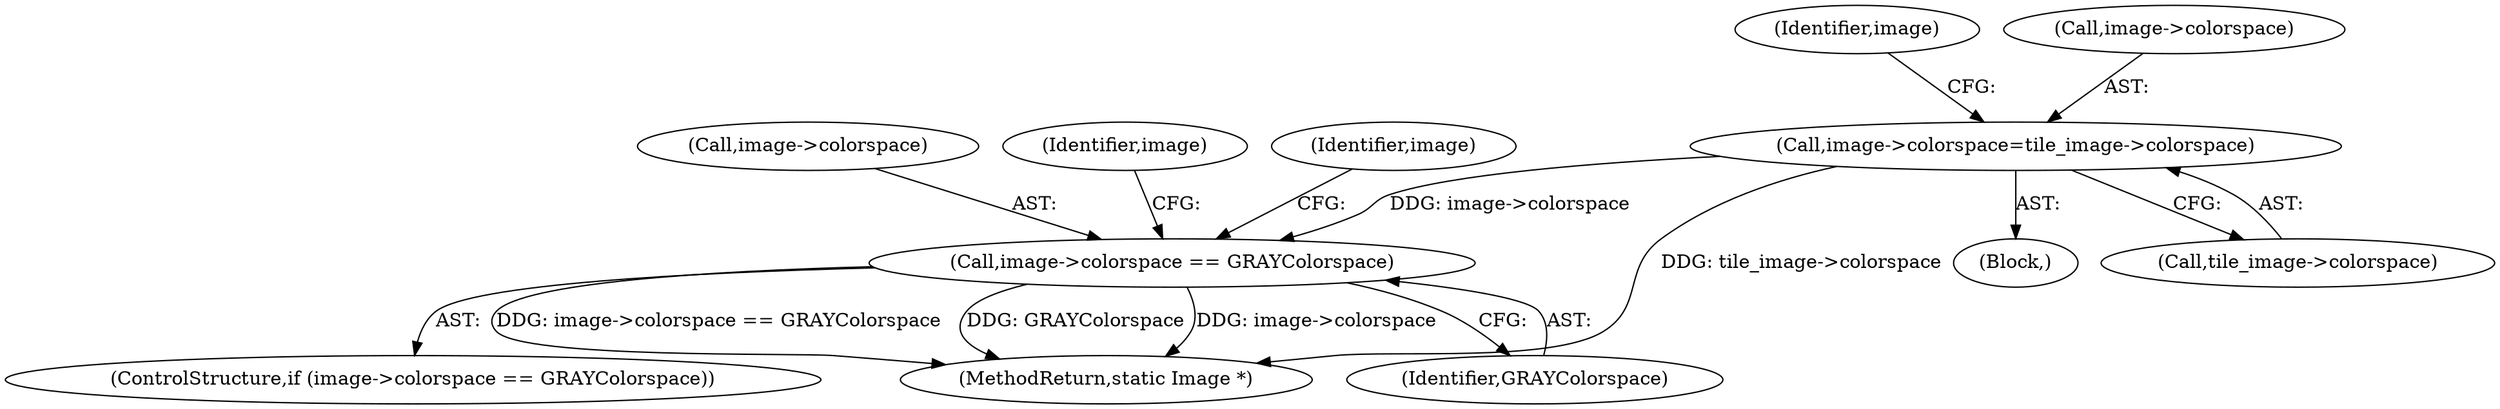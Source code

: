 digraph "0_ImageMagick_f6e9d0d9955e85bdd7540b251cd50d598dacc5e6_63@pointer" {
"1000236" [label="(Call,image->colorspace=tile_image->colorspace)"];
"1000303" [label="(Call,image->colorspace == GRAYColorspace)"];
"1000304" [label="(Call,image->colorspace)"];
"1000302" [label="(ControlStructure,if (image->colorspace == GRAYColorspace))"];
"1000104" [label="(Block,)"];
"1000316" [label="(MethodReturn,static Image *)"];
"1000236" [label="(Call,image->colorspace=tile_image->colorspace)"];
"1000310" [label="(Identifier,image)"];
"1000240" [label="(Call,tile_image->colorspace)"];
"1000245" [label="(Identifier,image)"];
"1000307" [label="(Identifier,GRAYColorspace)"];
"1000303" [label="(Call,image->colorspace == GRAYColorspace)"];
"1000237" [label="(Call,image->colorspace)"];
"1000315" [label="(Identifier,image)"];
"1000236" -> "1000104"  [label="AST: "];
"1000236" -> "1000240"  [label="CFG: "];
"1000237" -> "1000236"  [label="AST: "];
"1000240" -> "1000236"  [label="AST: "];
"1000245" -> "1000236"  [label="CFG: "];
"1000236" -> "1000316"  [label="DDG: tile_image->colorspace"];
"1000236" -> "1000303"  [label="DDG: image->colorspace"];
"1000303" -> "1000302"  [label="AST: "];
"1000303" -> "1000307"  [label="CFG: "];
"1000304" -> "1000303"  [label="AST: "];
"1000307" -> "1000303"  [label="AST: "];
"1000310" -> "1000303"  [label="CFG: "];
"1000315" -> "1000303"  [label="CFG: "];
"1000303" -> "1000316"  [label="DDG: image->colorspace"];
"1000303" -> "1000316"  [label="DDG: image->colorspace == GRAYColorspace"];
"1000303" -> "1000316"  [label="DDG: GRAYColorspace"];
}
